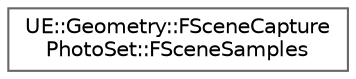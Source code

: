 digraph "Graphical Class Hierarchy"
{
 // INTERACTIVE_SVG=YES
 // LATEX_PDF_SIZE
  bgcolor="transparent";
  edge [fontname=Helvetica,fontsize=10,labelfontname=Helvetica,labelfontsize=10];
  node [fontname=Helvetica,fontsize=10,shape=box,height=0.2,width=0.4];
  rankdir="LR";
  Node0 [id="Node000000",label="UE::Geometry::FSceneCapture\lPhotoSet::FSceneSamples",height=0.2,width=0.4,color="grey40", fillcolor="white", style="filled",URL="$dd/df3/structUE_1_1Geometry_1_1FSceneCapturePhotoSet_1_1FSceneSamples.html",tooltip="FSceneSamples stores samples corresponding to pixels in the DeviceDepth photoset where the values are..."];
}
